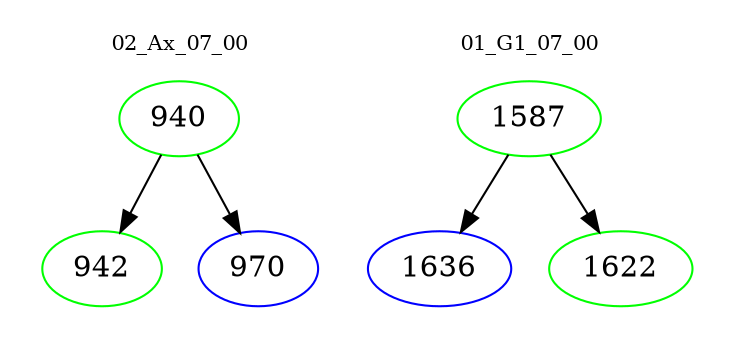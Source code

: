 digraph{
subgraph cluster_0 {
color = white
label = "02_Ax_07_00";
fontsize=10;
T0_940 [label="940", color="green"]
T0_940 -> T0_942 [color="black"]
T0_942 [label="942", color="green"]
T0_940 -> T0_970 [color="black"]
T0_970 [label="970", color="blue"]
}
subgraph cluster_1 {
color = white
label = "01_G1_07_00";
fontsize=10;
T1_1587 [label="1587", color="green"]
T1_1587 -> T1_1636 [color="black"]
T1_1636 [label="1636", color="blue"]
T1_1587 -> T1_1622 [color="black"]
T1_1622 [label="1622", color="green"]
}
}
